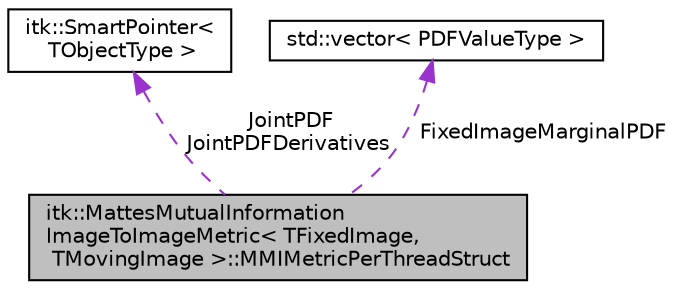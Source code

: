digraph "itk::MattesMutualInformationImageToImageMetric&lt; TFixedImage, TMovingImage &gt;::MMIMetricPerThreadStruct"
{
 // LATEX_PDF_SIZE
  edge [fontname="Helvetica",fontsize="10",labelfontname="Helvetica",labelfontsize="10"];
  node [fontname="Helvetica",fontsize="10",shape=record];
  Node1 [label="itk::MattesMutualInformation\lImageToImageMetric\< TFixedImage,\l TMovingImage \>::MMIMetricPerThreadStruct",height=0.2,width=0.4,color="black", fillcolor="grey75", style="filled", fontcolor="black",tooltip=" "];
  Node2 -> Node1 [dir="back",color="darkorchid3",fontsize="10",style="dashed",label=" JointPDF\nJointPDFDerivatives" ,fontname="Helvetica"];
  Node2 [label="itk::SmartPointer\<\l TObjectType \>",height=0.2,width=0.4,color="black", fillcolor="white", style="filled",URL="$classitk_1_1SmartPointer.html",tooltip="Implements transparent reference counting."];
  Node3 -> Node1 [dir="back",color="darkorchid3",fontsize="10",style="dashed",label=" FixedImageMarginalPDF" ,fontname="Helvetica"];
  Node3 [label="std::vector\< PDFValueType \>",height=0.2,width=0.4,color="black", fillcolor="white", style="filled",tooltip=" "];
}
